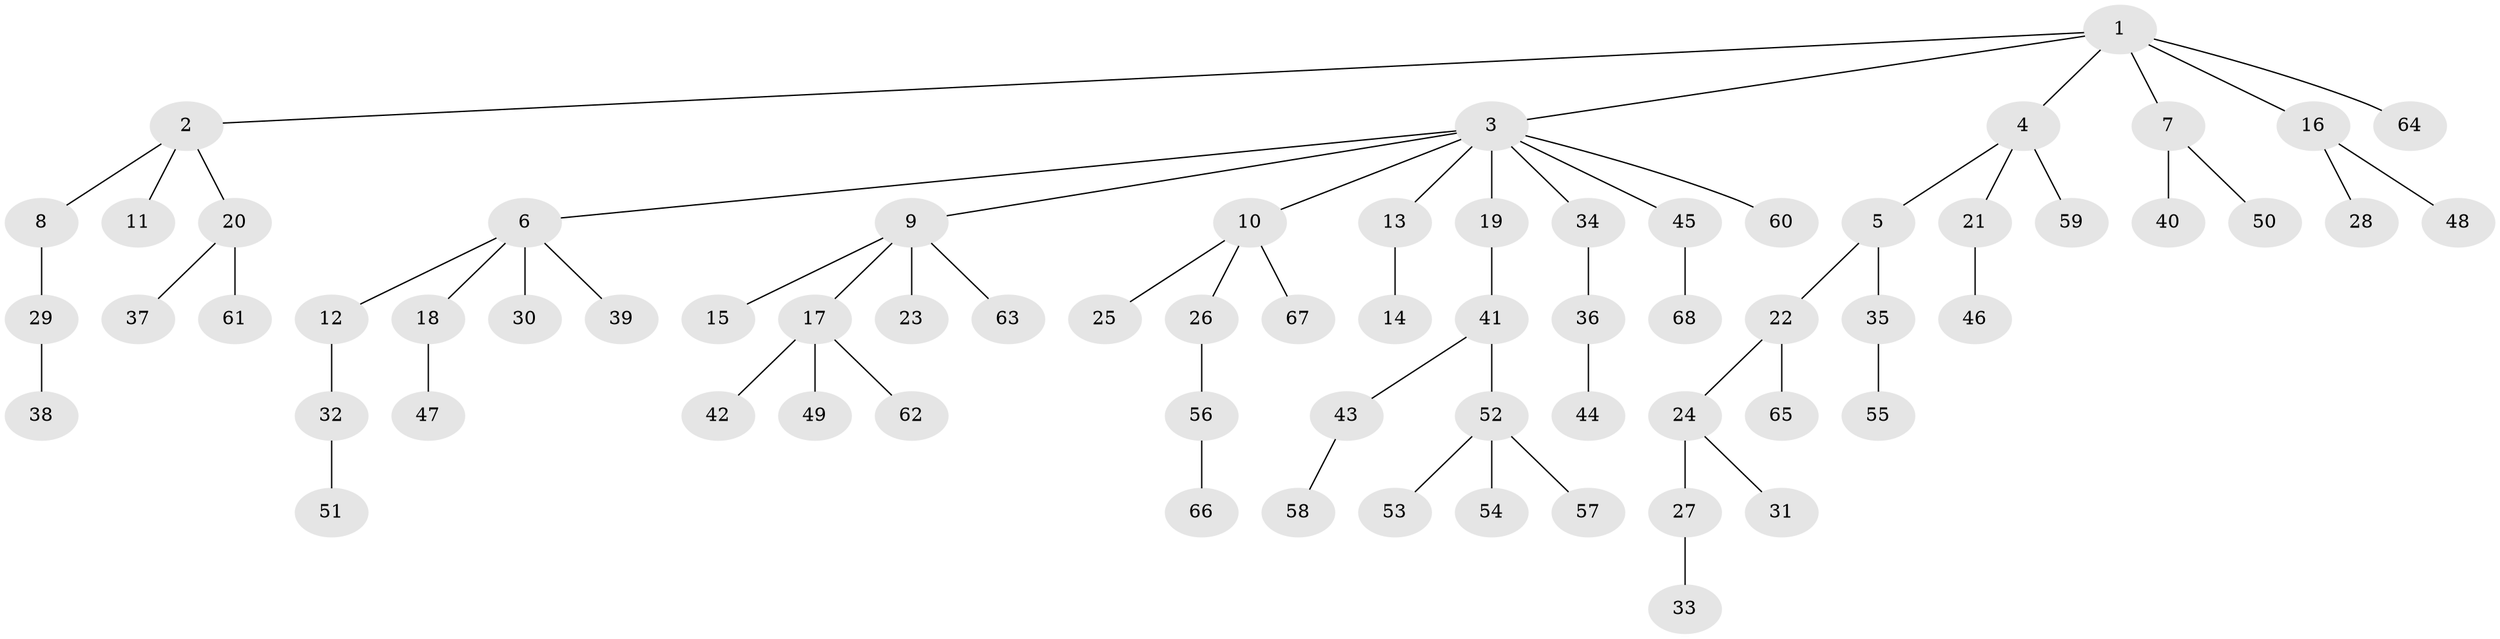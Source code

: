 // coarse degree distribution, {2: 0.1111111111111111, 1: 0.7777777777777778, 4: 0.07407407407407407, 17: 0.037037037037037035}
// Generated by graph-tools (version 1.1) at 2025/55/03/04/25 21:55:44]
// undirected, 68 vertices, 67 edges
graph export_dot {
graph [start="1"]
  node [color=gray90,style=filled];
  1;
  2;
  3;
  4;
  5;
  6;
  7;
  8;
  9;
  10;
  11;
  12;
  13;
  14;
  15;
  16;
  17;
  18;
  19;
  20;
  21;
  22;
  23;
  24;
  25;
  26;
  27;
  28;
  29;
  30;
  31;
  32;
  33;
  34;
  35;
  36;
  37;
  38;
  39;
  40;
  41;
  42;
  43;
  44;
  45;
  46;
  47;
  48;
  49;
  50;
  51;
  52;
  53;
  54;
  55;
  56;
  57;
  58;
  59;
  60;
  61;
  62;
  63;
  64;
  65;
  66;
  67;
  68;
  1 -- 2;
  1 -- 3;
  1 -- 4;
  1 -- 7;
  1 -- 16;
  1 -- 64;
  2 -- 8;
  2 -- 11;
  2 -- 20;
  3 -- 6;
  3 -- 9;
  3 -- 10;
  3 -- 13;
  3 -- 19;
  3 -- 34;
  3 -- 45;
  3 -- 60;
  4 -- 5;
  4 -- 21;
  4 -- 59;
  5 -- 22;
  5 -- 35;
  6 -- 12;
  6 -- 18;
  6 -- 30;
  6 -- 39;
  7 -- 40;
  7 -- 50;
  8 -- 29;
  9 -- 15;
  9 -- 17;
  9 -- 23;
  9 -- 63;
  10 -- 25;
  10 -- 26;
  10 -- 67;
  12 -- 32;
  13 -- 14;
  16 -- 28;
  16 -- 48;
  17 -- 42;
  17 -- 49;
  17 -- 62;
  18 -- 47;
  19 -- 41;
  20 -- 37;
  20 -- 61;
  21 -- 46;
  22 -- 24;
  22 -- 65;
  24 -- 27;
  24 -- 31;
  26 -- 56;
  27 -- 33;
  29 -- 38;
  32 -- 51;
  34 -- 36;
  35 -- 55;
  36 -- 44;
  41 -- 43;
  41 -- 52;
  43 -- 58;
  45 -- 68;
  52 -- 53;
  52 -- 54;
  52 -- 57;
  56 -- 66;
}
